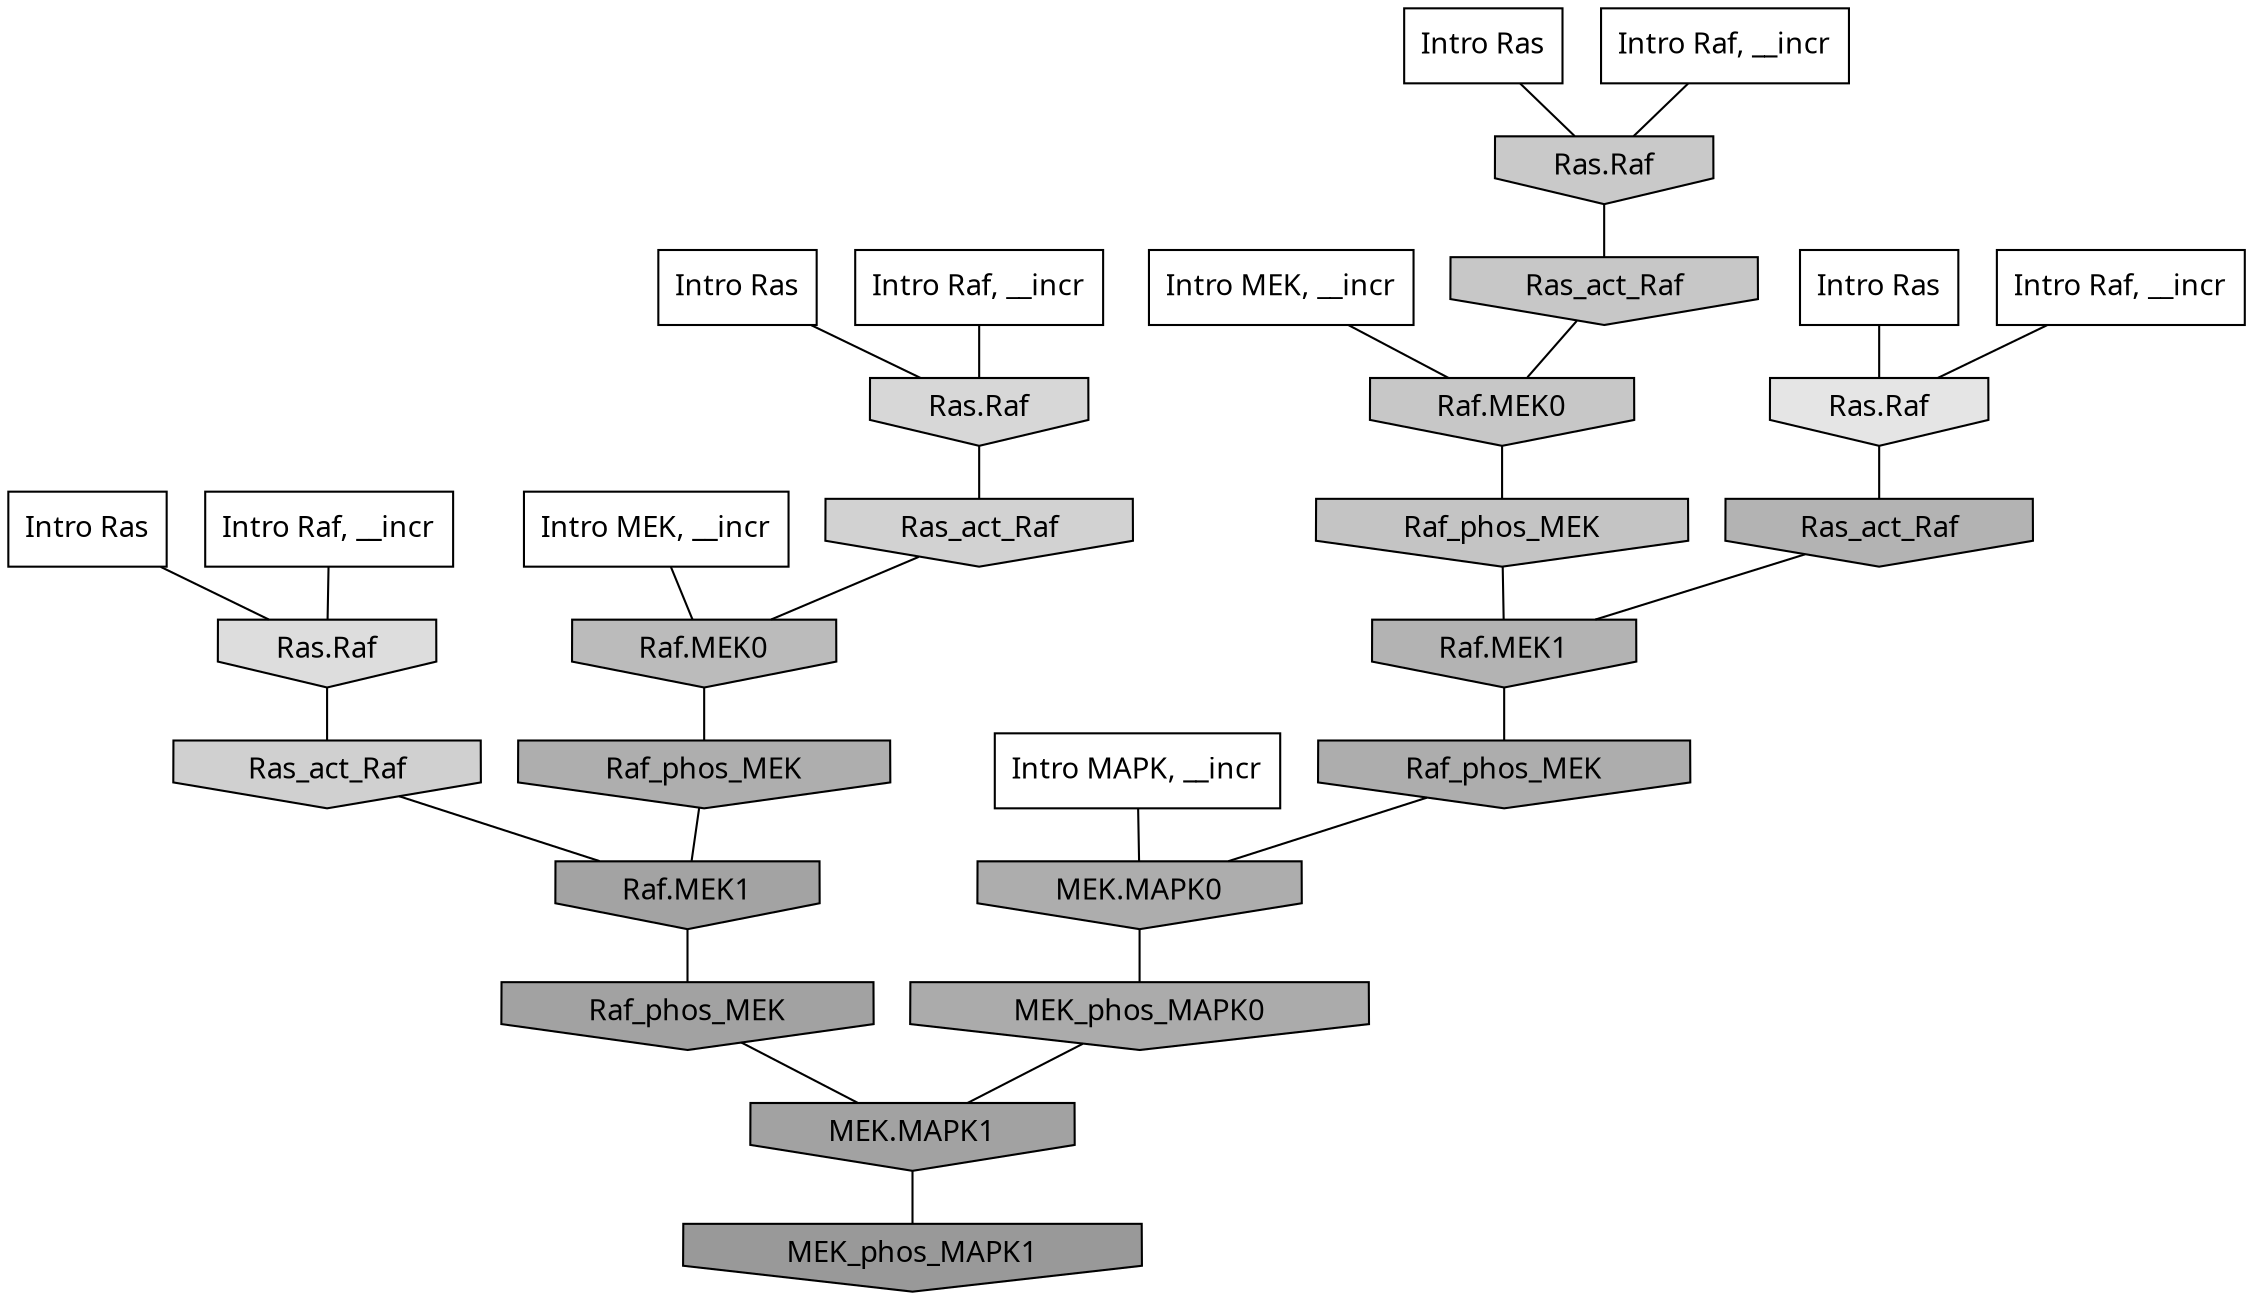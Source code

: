 digraph G{
  rankdir="TB";
  ranksep=0.30;
  node [fontname="CMU Serif"];
  edge [fontname="CMU Serif"];
  
  7 [label="Intro Ras", shape=rectangle, style=filled, fillcolor="0.000 0.000 1.000"]
  
  19 [label="Intro Ras", shape=rectangle, style=filled, fillcolor="0.000 0.000 1.000"]
  
  64 [label="Intro Ras", shape=rectangle, style=filled, fillcolor="0.000 0.000 1.000"]
  
  92 [label="Intro Ras", shape=rectangle, style=filled, fillcolor="0.000 0.000 1.000"]
  
  525 [label="Intro Raf, __incr", shape=rectangle, style=filled, fillcolor="0.000 0.000 1.000"]
  
  710 [label="Intro Raf, __incr", shape=rectangle, style=filled, fillcolor="0.000 0.000 1.000"]
  
  1088 [label="Intro Raf, __incr", shape=rectangle, style=filled, fillcolor="0.000 0.000 1.000"]
  
  1091 [label="Intro Raf, __incr", shape=rectangle, style=filled, fillcolor="0.000 0.000 1.000"]
  
  1861 [label="Intro MEK, __incr", shape=rectangle, style=filled, fillcolor="0.000 0.000 1.000"]
  
  1996 [label="Intro MEK, __incr", shape=rectangle, style=filled, fillcolor="0.000 0.000 1.000"]
  
  2346 [label="Intro MAPK, __incr", shape=rectangle, style=filled, fillcolor="0.000 0.000 1.000"]
  
  4227 [label="Ras.Raf", shape=invhouse, style=filled, fillcolor="0.000 0.000 0.896"]
  
  4567 [label="Ras.Raf", shape=invhouse, style=filled, fillcolor="0.000 0.000 0.867"]
  
  4959 [label="Ras.Raf", shape=invhouse, style=filled, fillcolor="0.000 0.000 0.842"]
  
  5226 [label="Ras_act_Raf", shape=invhouse, style=filled, fillcolor="0.000 0.000 0.822"]
  
  5373 [label="Ras_act_Raf", shape=invhouse, style=filled, fillcolor="0.000 0.000 0.814"]
  
  5775 [label="Ras.Raf", shape=invhouse, style=filled, fillcolor="0.000 0.000 0.786"]
  
  5879 [label="Ras_act_Raf", shape=invhouse, style=filled, fillcolor="0.000 0.000 0.780"]
  
  5882 [label="Raf.MEK0", shape=invhouse, style=filled, fillcolor="0.000 0.000 0.780"]
  
  6077 [label="Raf_phos_MEK", shape=invhouse, style=filled, fillcolor="0.000 0.000 0.768"]
  
  6850 [label="Raf.MEK0", shape=invhouse, style=filled, fillcolor="0.000 0.000 0.731"]
  
  7633 [label="Ras_act_Raf", shape=invhouse, style=filled, fillcolor="0.000 0.000 0.702"]
  
  7635 [label="Raf.MEK1", shape=invhouse, style=filled, fillcolor="0.000 0.000 0.702"]
  
  8218 [label="Raf_phos_MEK", shape=invhouse, style=filled, fillcolor="0.000 0.000 0.681"]
  
  8254 [label="Raf_phos_MEK", shape=invhouse, style=filled, fillcolor="0.000 0.000 0.679"]
  
  8262 [label="MEK.MAPK0", shape=invhouse, style=filled, fillcolor="0.000 0.000 0.679"]
  
  8506 [label="MEK_phos_MAPK0", shape=invhouse, style=filled, fillcolor="0.000 0.000 0.670"]
  
  9583 [label="Raf.MEK1", shape=invhouse, style=filled, fillcolor="0.000 0.000 0.638"]
  
  9644 [label="Raf_phos_MEK", shape=invhouse, style=filled, fillcolor="0.000 0.000 0.636"]
  
  9646 [label="MEK.MAPK1", shape=invhouse, style=filled, fillcolor="0.000 0.000 0.636"]
  
  11112 [label="MEK_phos_MAPK1", shape=invhouse, style=filled, fillcolor="0.000 0.000 0.600"]
  
  
  9646 -> 11112 [dir=none, color="0.000 0.000 0.000"] 
  9644 -> 9646 [dir=none, color="0.000 0.000 0.000"] 
  9583 -> 9644 [dir=none, color="0.000 0.000 0.000"] 
  8506 -> 9646 [dir=none, color="0.000 0.000 0.000"] 
  8262 -> 8506 [dir=none, color="0.000 0.000 0.000"] 
  8254 -> 8262 [dir=none, color="0.000 0.000 0.000"] 
  8218 -> 9583 [dir=none, color="0.000 0.000 0.000"] 
  7635 -> 8254 [dir=none, color="0.000 0.000 0.000"] 
  7633 -> 7635 [dir=none, color="0.000 0.000 0.000"] 
  6850 -> 8218 [dir=none, color="0.000 0.000 0.000"] 
  6077 -> 7635 [dir=none, color="0.000 0.000 0.000"] 
  5882 -> 6077 [dir=none, color="0.000 0.000 0.000"] 
  5879 -> 5882 [dir=none, color="0.000 0.000 0.000"] 
  5775 -> 5879 [dir=none, color="0.000 0.000 0.000"] 
  5373 -> 9583 [dir=none, color="0.000 0.000 0.000"] 
  5226 -> 6850 [dir=none, color="0.000 0.000 0.000"] 
  4959 -> 5226 [dir=none, color="0.000 0.000 0.000"] 
  4567 -> 5373 [dir=none, color="0.000 0.000 0.000"] 
  4227 -> 7633 [dir=none, color="0.000 0.000 0.000"] 
  2346 -> 8262 [dir=none, color="0.000 0.000 0.000"] 
  1996 -> 5882 [dir=none, color="0.000 0.000 0.000"] 
  1861 -> 6850 [dir=none, color="0.000 0.000 0.000"] 
  1091 -> 4227 [dir=none, color="0.000 0.000 0.000"] 
  1088 -> 4567 [dir=none, color="0.000 0.000 0.000"] 
  710 -> 5775 [dir=none, color="0.000 0.000 0.000"] 
  525 -> 4959 [dir=none, color="0.000 0.000 0.000"] 
  92 -> 4959 [dir=none, color="0.000 0.000 0.000"] 
  64 -> 5775 [dir=none, color="0.000 0.000 0.000"] 
  19 -> 4227 [dir=none, color="0.000 0.000 0.000"] 
  7 -> 4567 [dir=none, color="0.000 0.000 0.000"] 
  
  }
